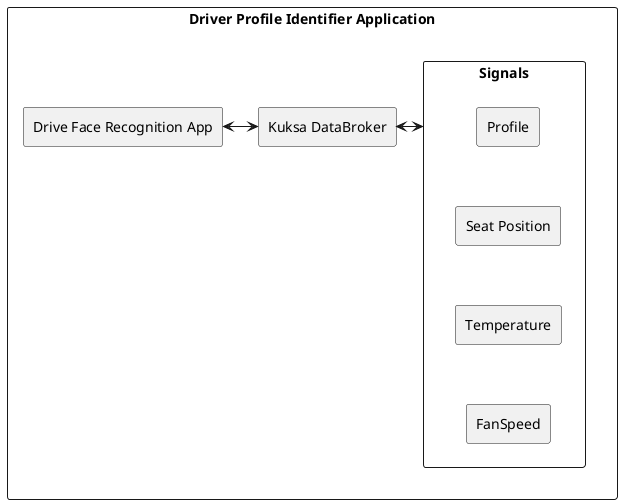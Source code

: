 @startuml Sdv Driver profile Application

rectangle "Driver Profile Identifier Application"{

    rectangle "Drive Face Recognition App" as driver_identifier_app
    rectangle "Kuksa DataBroker" as DataBroker
    rectangle "Signals"{
        rectangle "Profile" as DriverName
        rectangle "Seat Position" as SeatPosition
        rectangle "Temperature" as Temperature
        rectangle "FanSpeed" as FanSpeed
        
        SeatPosition -[hidden]up-> DriverName
        Temperature -[hidden]up-> SeatPosition
        FanSpeed -[hidden]up-> Temperature
    }

    driver_identifier_app <-right-> DataBroker
    DataBroker <-right-> Signals
}

@enduml